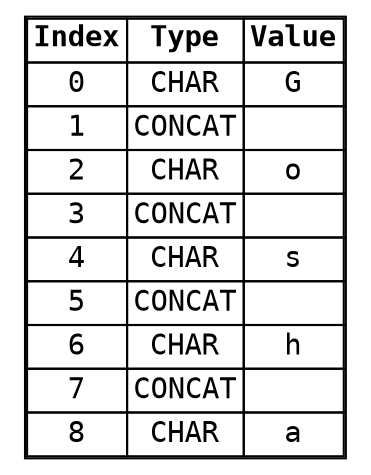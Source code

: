 digraph Tokens {
  node [shape=none, fontname="monospace"];
  tokens [label=<
    <TABLE BORDER="1" CELLBORDER="1" CELLSPACING="0">
      <TR><TD><B>Index</B></TD><TD><B>Type</B></TD><TD><B>Value</B></TD></TR>
      <TR><TD>0</TD><TD>CHAR</TD><TD>G</TD></TR>
      <TR><TD>1</TD><TD>CONCAT</TD><TD></TD></TR>
      <TR><TD>2</TD><TD>CHAR</TD><TD>o</TD></TR>
      <TR><TD>3</TD><TD>CONCAT</TD><TD></TD></TR>
      <TR><TD>4</TD><TD>CHAR</TD><TD>s</TD></TR>
      <TR><TD>5</TD><TD>CONCAT</TD><TD></TD></TR>
      <TR><TD>6</TD><TD>CHAR</TD><TD>h</TD></TR>
      <TR><TD>7</TD><TD>CONCAT</TD><TD></TD></TR>
      <TR><TD>8</TD><TD>CHAR</TD><TD>a</TD></TR>
    </TABLE>
  >];
}
